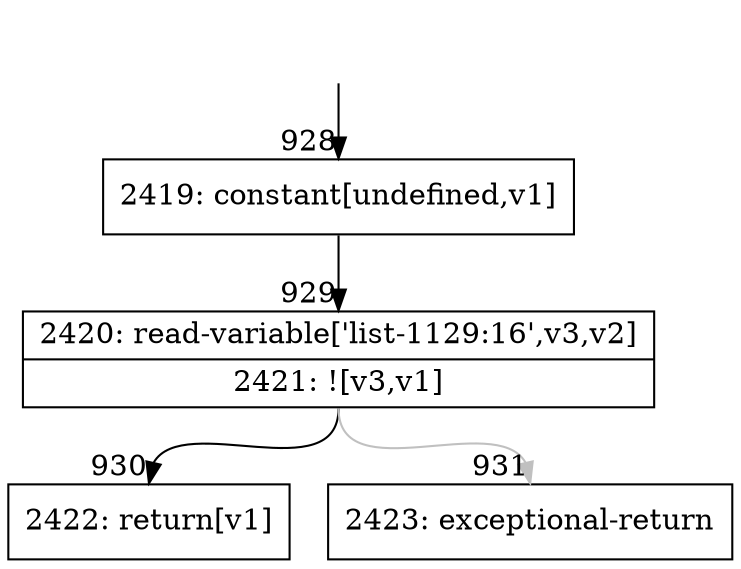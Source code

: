 digraph {
rankdir="TD"
BB_entry69[shape=none,label=""];
BB_entry69 -> BB928 [tailport=s, headport=n, headlabel="    928"]
BB928 [shape=record label="{2419: constant[undefined,v1]}" ] 
BB928 -> BB929 [tailport=s, headport=n, headlabel="      929"]
BB929 [shape=record label="{2420: read-variable['list-1129:16',v3,v2]|2421: ![v3,v1]}" ] 
BB929 -> BB930 [tailport=s, headport=n, headlabel="      930"]
BB929 -> BB931 [tailport=s, headport=n, color=gray, headlabel="      931"]
BB930 [shape=record label="{2422: return[v1]}" ] 
BB931 [shape=record label="{2423: exceptional-return}" ] 
}
